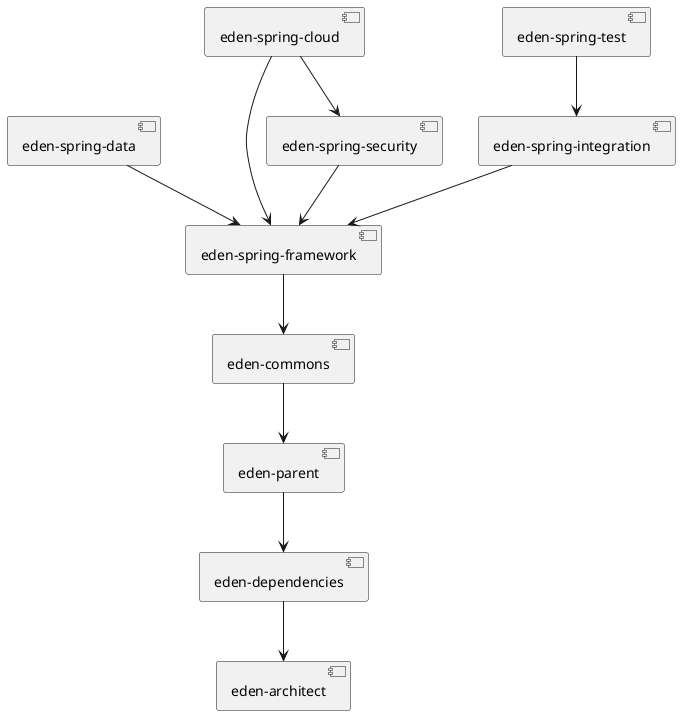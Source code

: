 @startuml

[eden-dependencies] --> [eden-architect]
[eden-parent] --> [eden-dependencies]
[eden-commons] --> [eden-parent]
[eden-spring-framework] --> [eden-commons]
[eden-spring-data] --> [eden-spring-framework]
[eden-spring-security] --> [eden-spring-framework]
[eden-spring-integration] --> [eden-spring-framework]
[eden-spring-test] --> [eden-spring-integration]
[eden-spring-cloud] --> [eden-spring-framework]
[eden-spring-cloud] --> [eden-spring-security]

@enduml
